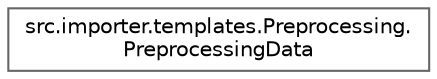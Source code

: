digraph "Graphical Class Hierarchy"
{
 // LATEX_PDF_SIZE
  bgcolor="transparent";
  edge [fontname=Helvetica,fontsize=10,labelfontname=Helvetica,labelfontsize=10];
  node [fontname=Helvetica,fontsize=10,shape=box,height=0.2,width=0.4];
  rankdir="LR";
  Node0 [id="Node000000",label="src.importer.templates.Preprocessing.\lPreprocessingData",height=0.2,width=0.4,color="grey40", fillcolor="white", style="filled",URL="$classsrc_1_1importer_1_1templates_1_1_preprocessing_1_1_preprocessing_data.html",tooltip=" "];
}
